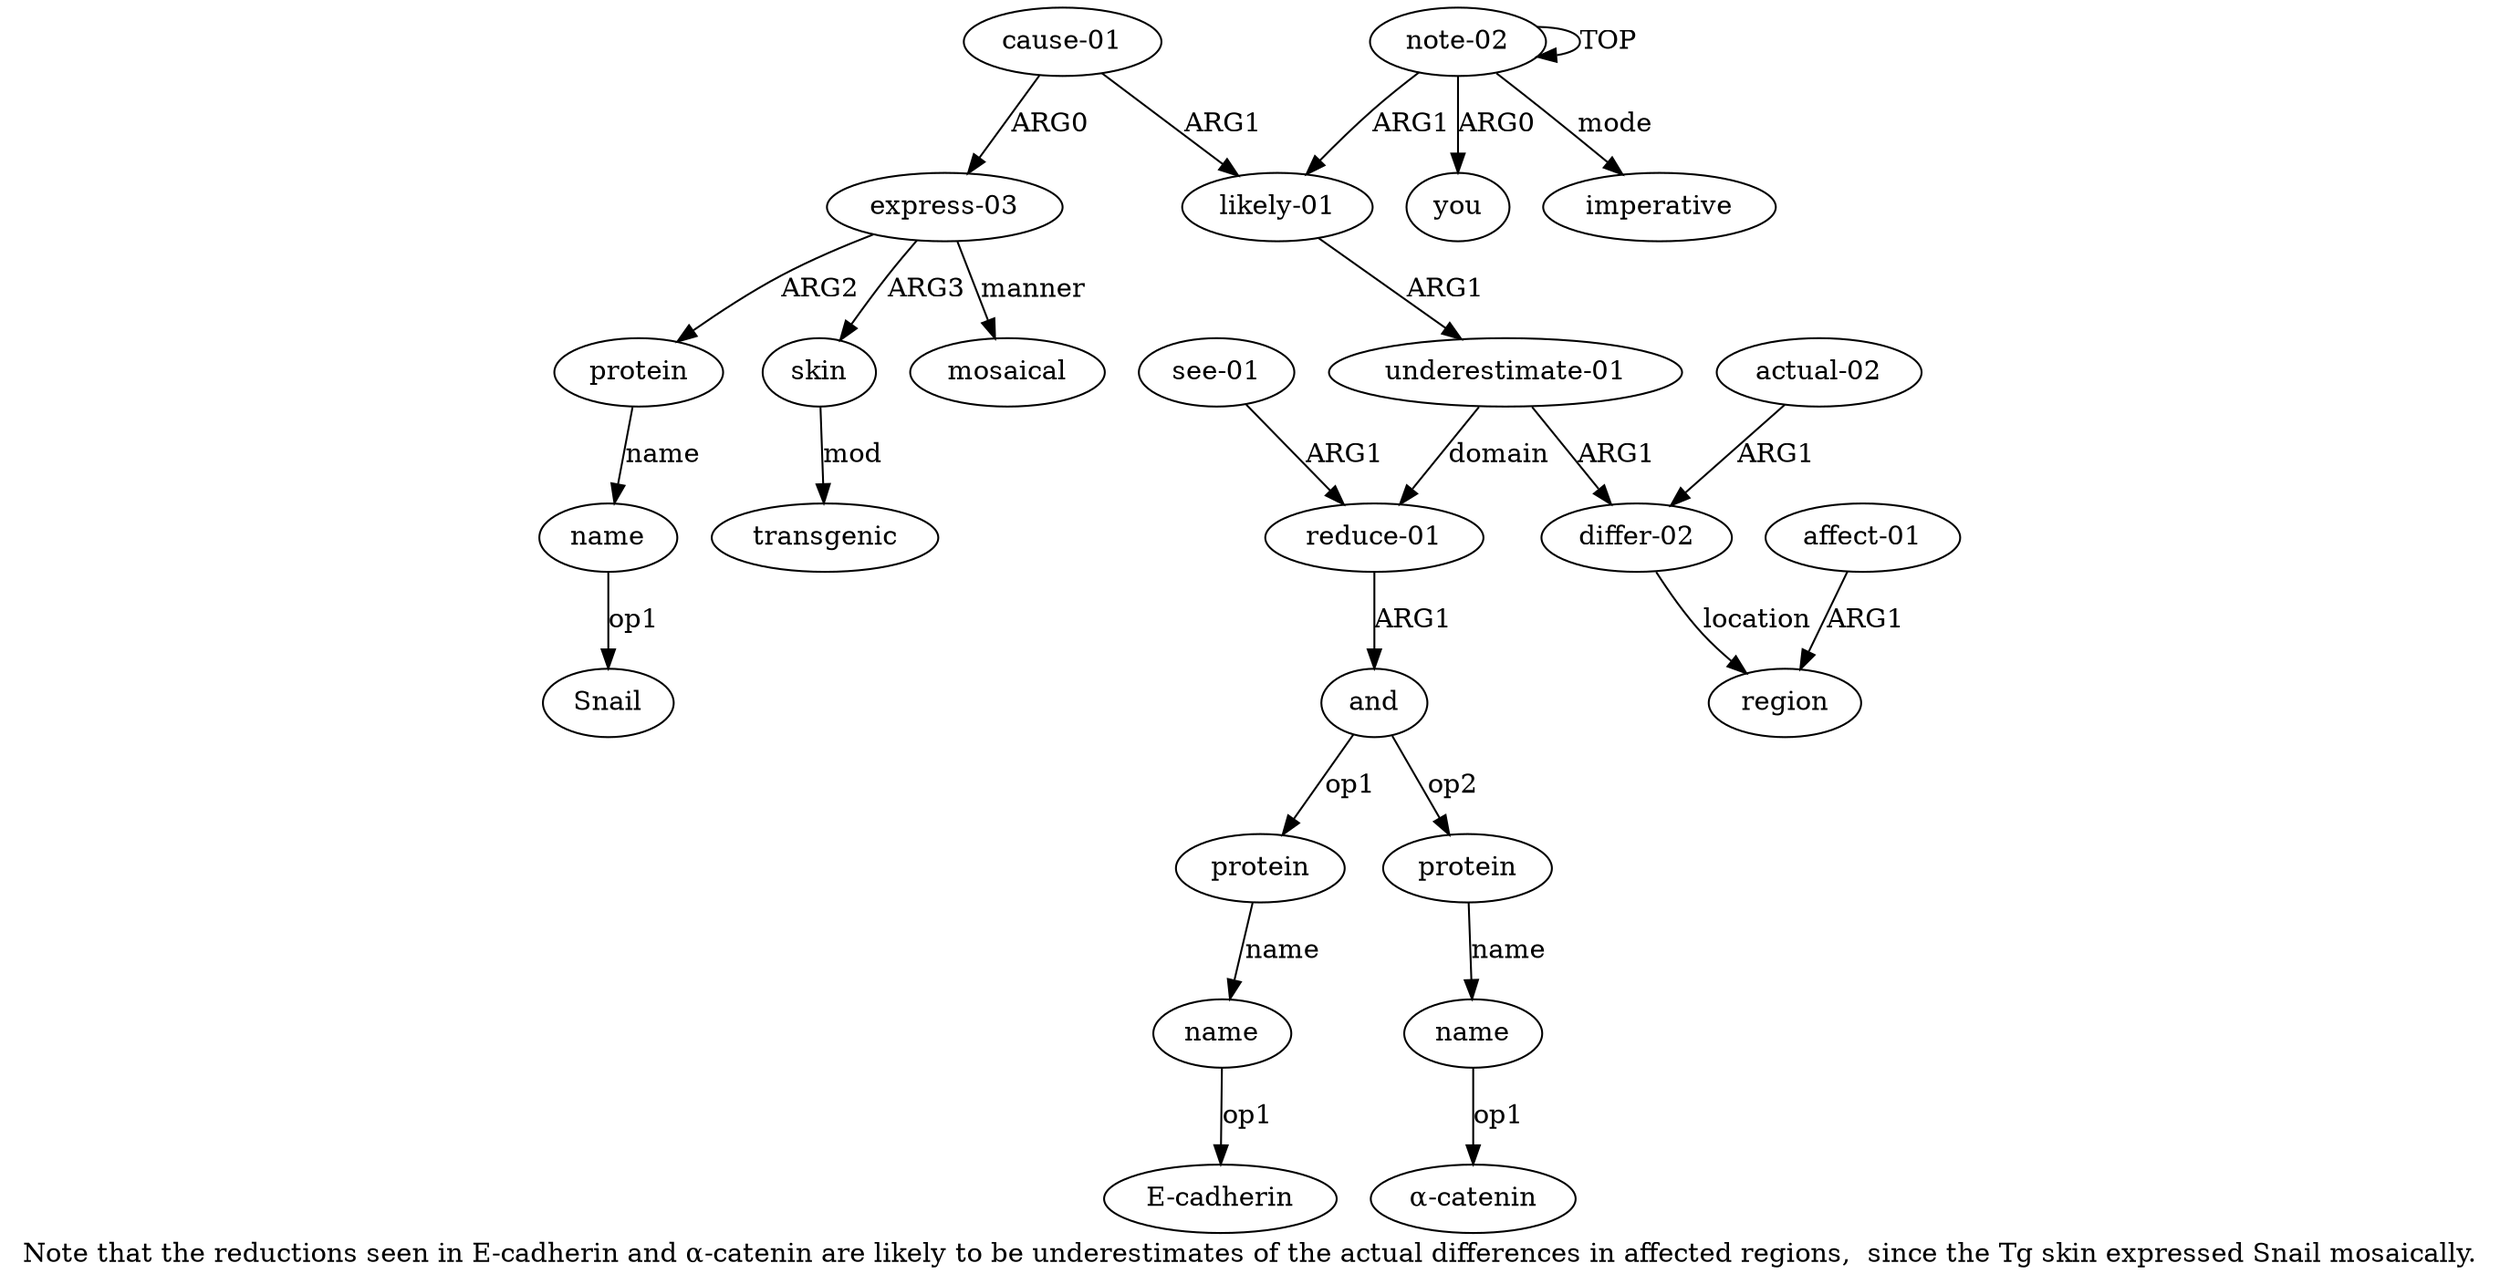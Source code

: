digraph  {
	graph [label="Note that the reductions seen in E-cadherin and α-catenin are likely to be underestimates of the actual differences in affected \
regions,  since the Tg skin expressed Snail mosaically."];
	node [label="\N"];
	a20	 [color=black,
		gold_ind=20,
		gold_label=transgenic,
		label=transgenic,
		test_ind=20,
		test_label=transgenic];
	a21	 [color=black,
		gold_ind=21,
		gold_label=mosaical,
		label=mosaical,
		test_ind=21,
		test_label=mosaical];
	"a11 E-cadherin"	 [color=black,
		gold_ind=-1,
		gold_label="E-cadherin",
		label="E-cadherin",
		test_ind=-1,
		test_label="E-cadherin"];
	"a13 α-catenin"	 [color=black,
		gold_ind=-1,
		gold_label="α-catenin",
		label="α-catenin",
		test_ind=-1,
		test_label="α-catenin"];
	a15	 [color=black,
		gold_ind=15,
		gold_label="cause-01",
		label="cause-01",
		test_ind=15,
		test_label="cause-01"];
	a16	 [color=black,
		gold_ind=16,
		gold_label="express-03",
		label="express-03",
		test_ind=16,
		test_label="express-03"];
	a15 -> a16 [key=0,
	color=black,
	gold_label=ARG0,
	label=ARG0,
	test_label=ARG0];
a2 [color=black,
	gold_ind=2,
	gold_label="likely-01",
	label="likely-01",
	test_ind=2,
	test_label="likely-01"];
a15 -> a2 [key=0,
color=black,
gold_label=ARG1,
label=ARG1,
test_label=ARG1];
a14 [color=black,
gold_ind=14,
gold_label="see-01",
label="see-01",
test_ind=14,
test_label="see-01"];
a8 [color=black,
gold_ind=8,
gold_label="reduce-01",
label="reduce-01",
test_ind=8,
test_label="reduce-01"];
a14 -> a8 [key=0,
color=black,
gold_label=ARG1,
label=ARG1,
test_label=ARG1];
a17 [color=black,
gold_ind=17,
gold_label=protein,
label=protein,
test_ind=17,
test_label=protein];
a18 [color=black,
gold_ind=18,
gold_label=name,
label=name,
test_ind=18,
test_label=name];
a17 -> a18 [key=0,
color=black,
gold_label=name,
label=name,
test_label=name];
a16 -> a21 [key=0,
color=black,
gold_label=manner,
label=manner,
test_label=manner];
a16 -> a17 [key=0,
color=black,
gold_label=ARG2,
label=ARG2,
test_label=ARG2];
a19 [color=black,
gold_ind=19,
gold_label=skin,
label=skin,
test_ind=19,
test_label=skin];
a16 -> a19 [key=0,
color=black,
gold_label=ARG3,
label=ARG3,
test_label=ARG3];
a11 [color=black,
gold_ind=11,
gold_label=name,
label=name,
test_ind=11,
test_label=name];
a11 -> "a11 E-cadherin" [key=0,
color=black,
gold_label=op1,
label=op1,
test_label=op1];
a10 [color=black,
gold_ind=10,
gold_label=protein,
label=protein,
test_ind=10,
test_label=protein];
a10 -> a11 [key=0,
color=black,
gold_label=name,
label=name,
test_label=name];
a13 [color=black,
gold_ind=13,
gold_label=name,
label=name,
test_ind=13,
test_label=name];
a13 -> "a13 α-catenin" [key=0,
color=black,
gold_label=op1,
label=op1,
test_label=op1];
a12 [color=black,
gold_ind=12,
gold_label=protein,
label=protein,
test_ind=12,
test_label=protein];
a12 -> a13 [key=0,
color=black,
gold_label=name,
label=name,
test_label=name];
a19 -> a20 [key=0,
color=black,
gold_label=mod,
label=mod,
test_label=mod];
"a18 Snail" [color=black,
gold_ind=-1,
gold_label=Snail,
label=Snail,
test_ind=-1,
test_label=Snail];
a18 -> "a18 Snail" [key=0,
color=black,
gold_label=op1,
label=op1,
test_label=op1];
"a0 imperative" [color=black,
gold_ind=-1,
gold_label=imperative,
label=imperative,
test_ind=-1,
test_label=imperative];
a1 [color=black,
gold_ind=1,
gold_label=you,
label=you,
test_ind=1,
test_label=you];
a0 [color=black,
gold_ind=0,
gold_label="note-02",
label="note-02",
test_ind=0,
test_label="note-02"];
a0 -> "a0 imperative" [key=0,
color=black,
gold_label=mode,
label=mode,
test_label=mode];
a0 -> a1 [key=0,
color=black,
gold_label=ARG0,
label=ARG0,
test_label=ARG0];
a0 -> a0 [key=0,
color=black,
gold_label=TOP,
label=TOP,
test_label=TOP];
a0 -> a2 [key=0,
color=black,
gold_label=ARG1,
label=ARG1,
test_label=ARG1];
a3 [color=black,
gold_ind=3,
gold_label="underestimate-01",
label="underestimate-01",
test_ind=3,
test_label="underestimate-01"];
a4 [color=black,
gold_ind=4,
gold_label="differ-02",
label="differ-02",
test_ind=4,
test_label="differ-02"];
a3 -> a4 [key=0,
color=black,
gold_label=ARG1,
label=ARG1,
test_label=ARG1];
a3 -> a8 [key=0,
color=black,
gold_label=domain,
label=domain,
test_label=domain];
a2 -> a3 [key=0,
color=black,
gold_label=ARG1,
label=ARG1,
test_label=ARG1];
a5 [color=black,
gold_ind=5,
gold_label="actual-02",
label="actual-02",
test_ind=5,
test_label="actual-02"];
a5 -> a4 [key=0,
color=black,
gold_label=ARG1,
label=ARG1,
test_label=ARG1];
a6 [color=black,
gold_ind=6,
gold_label=region,
label=region,
test_ind=6,
test_label=region];
a4 -> a6 [key=0,
color=black,
gold_label=location,
label=location,
test_label=location];
a7 [color=black,
gold_ind=7,
gold_label="affect-01",
label="affect-01",
test_ind=7,
test_label="affect-01"];
a7 -> a6 [key=0,
color=black,
gold_label=ARG1,
label=ARG1,
test_label=ARG1];
a9 [color=black,
gold_ind=9,
gold_label=and,
label=and,
test_ind=9,
test_label=and];
a9 -> a10 [key=0,
color=black,
gold_label=op1,
label=op1,
test_label=op1];
a9 -> a12 [key=0,
color=black,
gold_label=op2,
label=op2,
test_label=op2];
a8 -> a9 [key=0,
color=black,
gold_label=ARG1,
label=ARG1,
test_label=ARG1];
}
